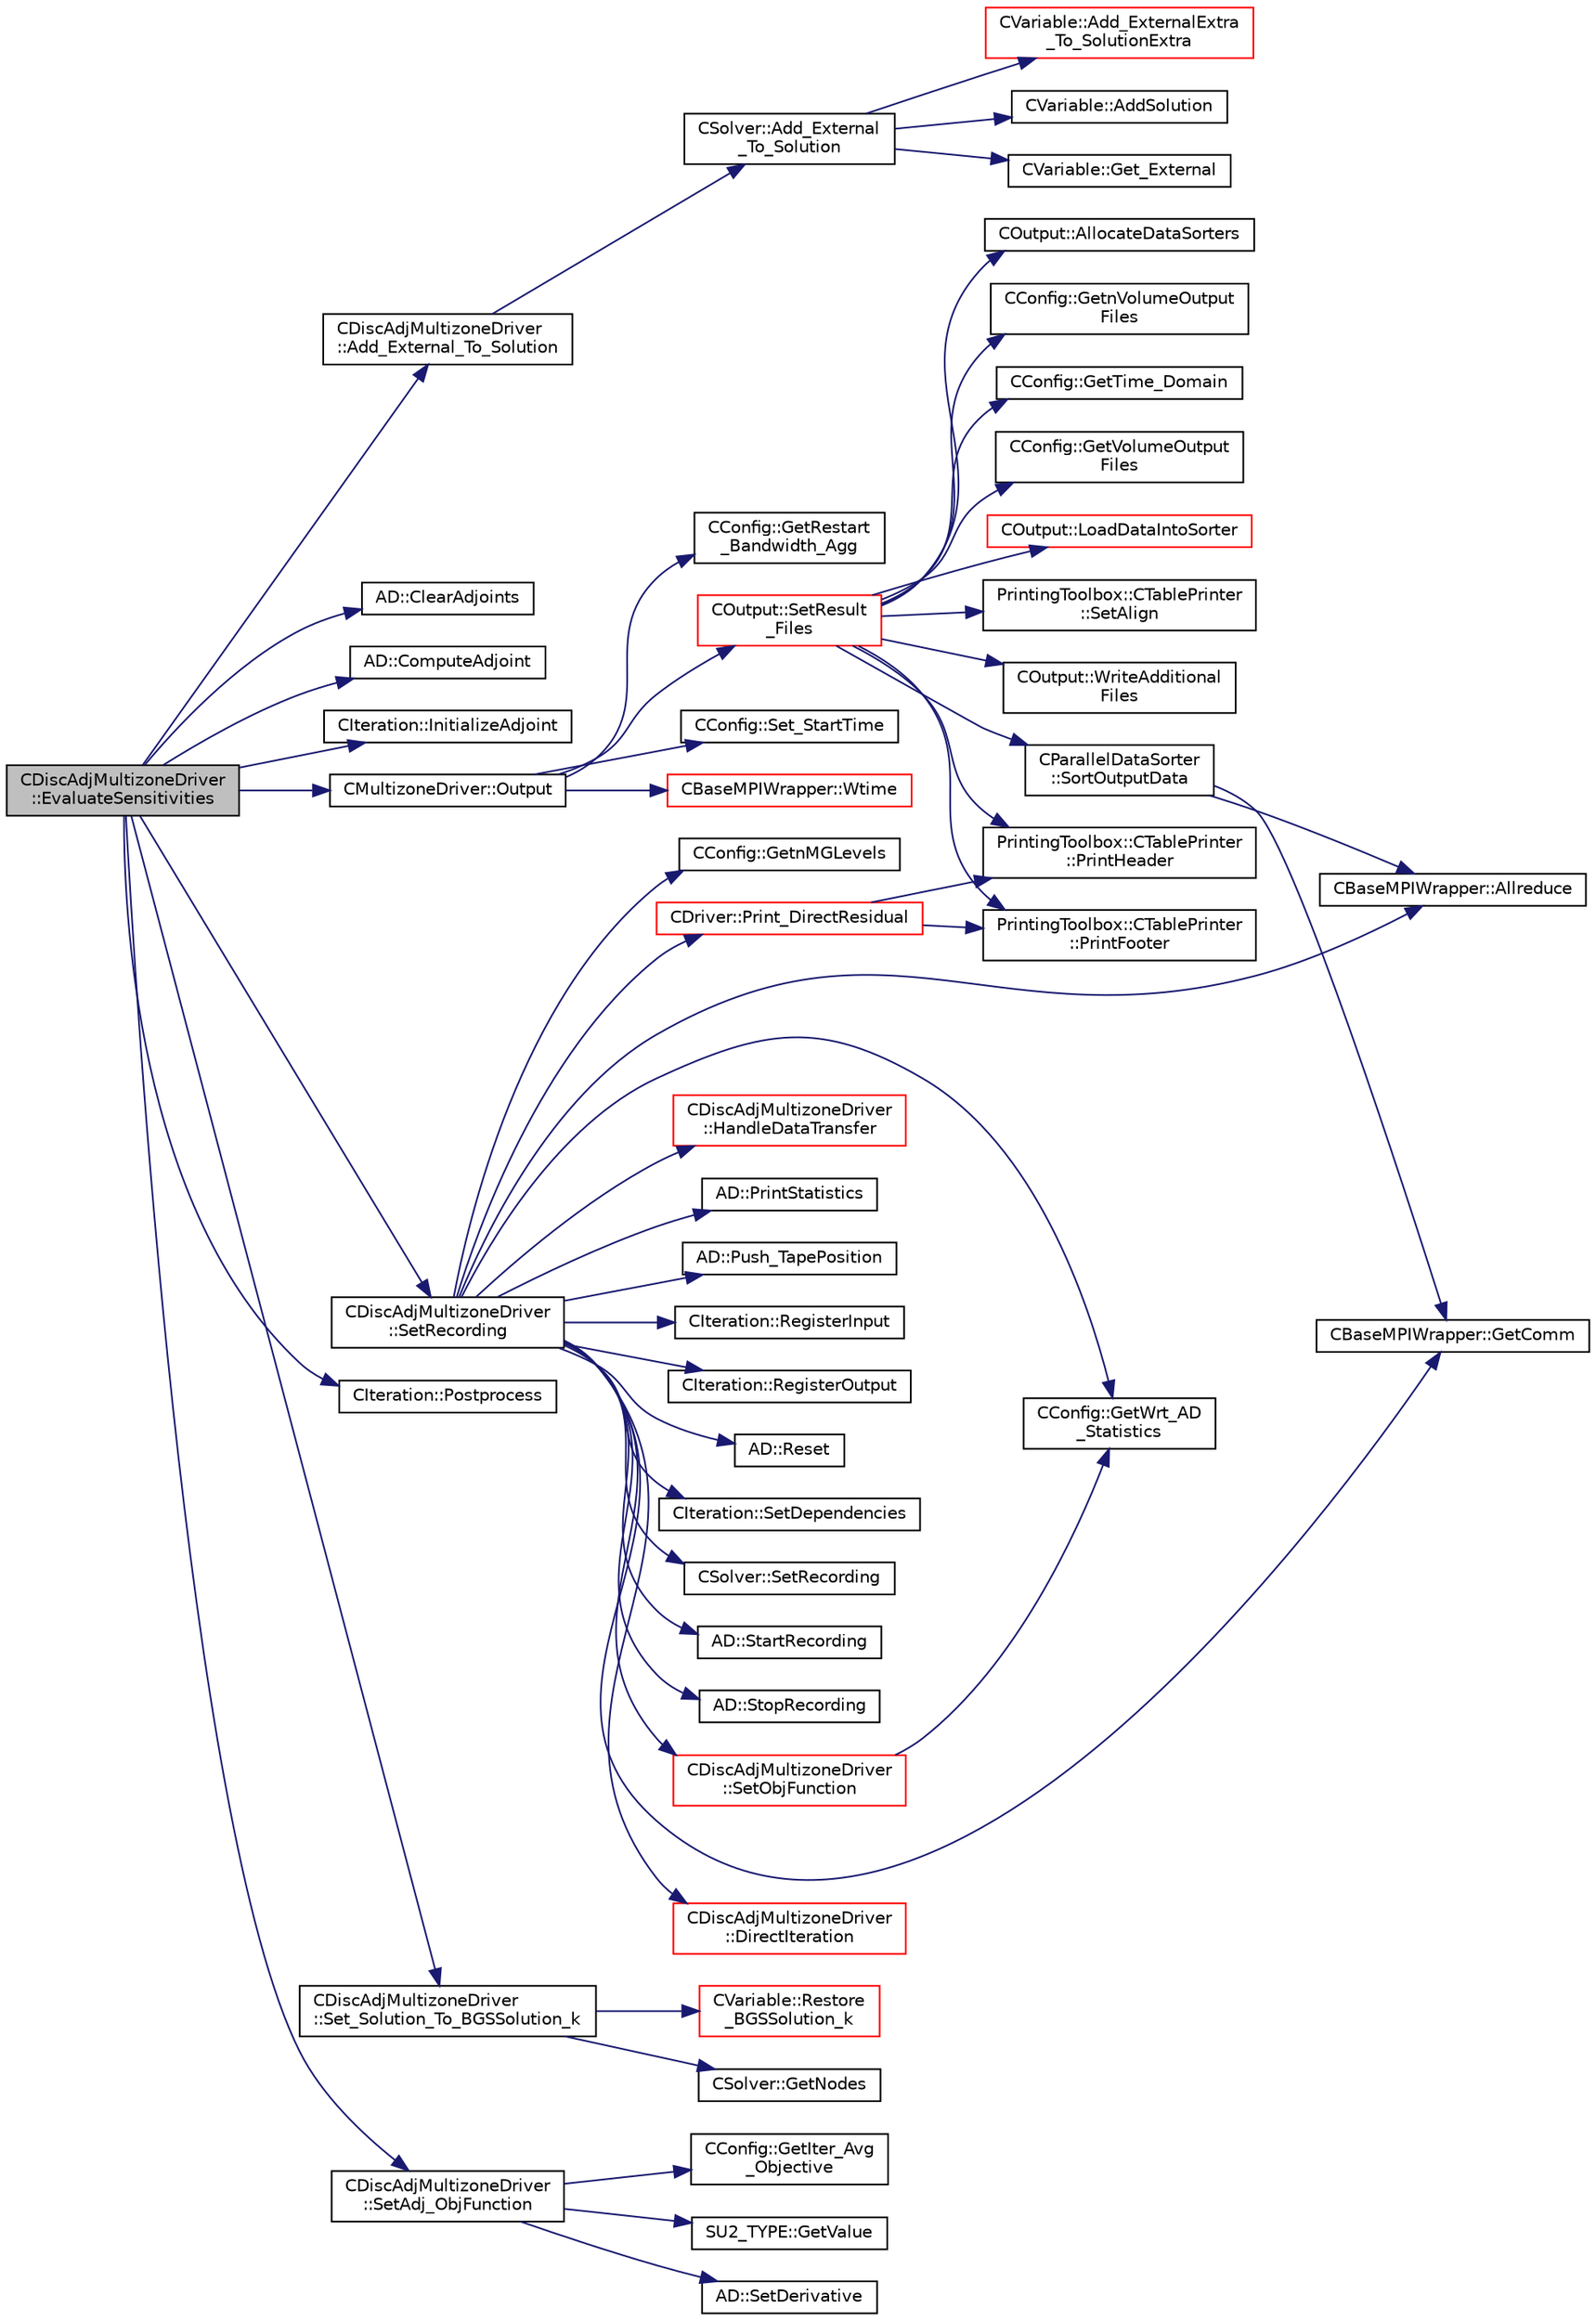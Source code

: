 digraph "CDiscAdjMultizoneDriver::EvaluateSensitivities"
{
 // LATEX_PDF_SIZE
  edge [fontname="Helvetica",fontsize="10",labelfontname="Helvetica",labelfontsize="10"];
  node [fontname="Helvetica",fontsize="10",shape=record];
  rankdir="LR";
  Node1 [label="CDiscAdjMultizoneDriver\l::EvaluateSensitivities",height=0.2,width=0.4,color="black", fillcolor="grey75", style="filled", fontcolor="black",tooltip="Evaluate sensitivites for the current adjoint solution and output files."];
  Node1 -> Node2 [color="midnightblue",fontsize="10",style="solid",fontname="Helvetica"];
  Node2 [label="CDiscAdjMultizoneDriver\l::Add_External_To_Solution",height=0.2,width=0.4,color="black", fillcolor="white", style="filled",URL="$classCDiscAdjMultizoneDriver.html#a2cb9b1f8ff31b3a3df43a7ebd415425c",tooltip="Add External_Old vector to Solution."];
  Node2 -> Node3 [color="midnightblue",fontsize="10",style="solid",fontname="Helvetica"];
  Node3 [label="CSolver::Add_External\l_To_Solution",height=0.2,width=0.4,color="black", fillcolor="white", style="filled",URL="$classCSolver.html#a0ece4e9ec78dcbcb3b9d980f01f7b17c",tooltip="Add External to Solution vector."];
  Node3 -> Node4 [color="midnightblue",fontsize="10",style="solid",fontname="Helvetica"];
  Node4 [label="CVariable::Add_ExternalExtra\l_To_SolutionExtra",height=0.2,width=0.4,color="red", fillcolor="white", style="filled",URL="$classCVariable.html#a763268a9c4a2e25b871117743251463c",tooltip="Add the external contribution to the solution for the extra adjoint solutions."];
  Node3 -> Node6 [color="midnightblue",fontsize="10",style="solid",fontname="Helvetica"];
  Node6 [label="CVariable::AddSolution",height=0.2,width=0.4,color="black", fillcolor="white", style="filled",URL="$classCVariable.html#acb44f7d71d6e55b18bd008b704327f4a",tooltip="Add a value to the solution."];
  Node3 -> Node7 [color="midnightblue",fontsize="10",style="solid",fontname="Helvetica"];
  Node7 [label="CVariable::Get_External",height=0.2,width=0.4,color="black", fillcolor="white", style="filled",URL="$classCVariable.html#a0c4aaa259185240b2af9be0dbede091e",tooltip="Get the external contributions of the problem."];
  Node1 -> Node8 [color="midnightblue",fontsize="10",style="solid",fontname="Helvetica"];
  Node8 [label="AD::ClearAdjoints",height=0.2,width=0.4,color="black", fillcolor="white", style="filled",URL="$namespaceAD.html#a6ccf47c72e8115f9e31054b4c06271c4",tooltip="Clears the currently stored adjoints but keeps the computational graph."];
  Node1 -> Node9 [color="midnightblue",fontsize="10",style="solid",fontname="Helvetica"];
  Node9 [label="AD::ComputeAdjoint",height=0.2,width=0.4,color="black", fillcolor="white", style="filled",URL="$namespaceAD.html#a02ec06d93629cdd0724d268318d4dfe7",tooltip="Computes the adjoints, i.e. the derivatives of the output with respect to the input variables."];
  Node1 -> Node10 [color="midnightblue",fontsize="10",style="solid",fontname="Helvetica"];
  Node10 [label="CIteration::InitializeAdjoint",height=0.2,width=0.4,color="black", fillcolor="white", style="filled",URL="$classCIteration.html#a18fa7f7314e6b88f8c69e4fee4ba0f11",tooltip=" "];
  Node1 -> Node11 [color="midnightblue",fontsize="10",style="solid",fontname="Helvetica"];
  Node11 [label="CMultizoneDriver::Output",height=0.2,width=0.4,color="black", fillcolor="white", style="filled",URL="$classCMultizoneDriver.html#ad9b12dc5194755d1a06023898b056bcb",tooltip="Output the solution in solution file."];
  Node11 -> Node12 [color="midnightblue",fontsize="10",style="solid",fontname="Helvetica"];
  Node12 [label="CConfig::GetRestart\l_Bandwidth_Agg",height=0.2,width=0.4,color="black", fillcolor="white", style="filled",URL="$classCConfig.html#a60b72ebe49a6d318584944af24435989",tooltip="Set the sum of the bandwidth for writing binary restarts (to be averaged later)."];
  Node11 -> Node13 [color="midnightblue",fontsize="10",style="solid",fontname="Helvetica"];
  Node13 [label="CConfig::Set_StartTime",height=0.2,width=0.4,color="black", fillcolor="white", style="filled",URL="$classCConfig.html#aedf3896a475f7729d217dfe27f6da3e8",tooltip="Set the start time to track a phase of the code (preprocessing, compute, output)."];
  Node11 -> Node14 [color="midnightblue",fontsize="10",style="solid",fontname="Helvetica"];
  Node14 [label="COutput::SetResult\l_Files",height=0.2,width=0.4,color="red", fillcolor="white", style="filled",URL="$classCOutput.html#a8cae0e94e8769f55d5865df600acbc2f",tooltip="Loop through all requested output files and write the volume output data."];
  Node14 -> Node15 [color="midnightblue",fontsize="10",style="solid",fontname="Helvetica"];
  Node15 [label="COutput::AllocateDataSorters",height=0.2,width=0.4,color="black", fillcolor="white", style="filled",URL="$classCOutput.html#a576a9991a81b18368a1f8ad09b8c65cf",tooltip="Allocates the data sorters if necessary."];
  Node14 -> Node16 [color="midnightblue",fontsize="10",style="solid",fontname="Helvetica"];
  Node16 [label="CConfig::GetnVolumeOutput\lFiles",height=0.2,width=0.4,color="black", fillcolor="white", style="filled",URL="$classCConfig.html#a2298deab9cdc00a1c09f6e7cf6c8e07c",tooltip="GetnVolumeOutputFiles."];
  Node14 -> Node17 [color="midnightblue",fontsize="10",style="solid",fontname="Helvetica"];
  Node17 [label="CConfig::GetTime_Domain",height=0.2,width=0.4,color="black", fillcolor="white", style="filled",URL="$classCConfig.html#a85d2e3cf43b77c63642c40c235b853f3",tooltip="Check if the multizone problem is solved for time domain."];
  Node14 -> Node18 [color="midnightblue",fontsize="10",style="solid",fontname="Helvetica"];
  Node18 [label="CConfig::GetVolumeOutput\lFiles",height=0.2,width=0.4,color="black", fillcolor="white", style="filled",URL="$classCConfig.html#adfae5472df18b9be89665c415e0061df",tooltip="GetVolumeOutputFiles."];
  Node14 -> Node19 [color="midnightblue",fontsize="10",style="solid",fontname="Helvetica"];
  Node19 [label="COutput::LoadDataIntoSorter",height=0.2,width=0.4,color="red", fillcolor="white", style="filled",URL="$classCOutput.html#ac54efb9d794c522e1bef6cb4ed0d5b9f",tooltip="Load up the values of the requested volume fields into ::Local_Data array."];
  Node14 -> Node31 [color="midnightblue",fontsize="10",style="solid",fontname="Helvetica"];
  Node31 [label="PrintingToolbox::CTablePrinter\l::PrintFooter",height=0.2,width=0.4,color="black", fillcolor="white", style="filled",URL="$classPrintingToolbox_1_1CTablePrinter.html#ac1bc6229daf9b3181de565905281ee2a",tooltip="Print the footer."];
  Node14 -> Node32 [color="midnightblue",fontsize="10",style="solid",fontname="Helvetica"];
  Node32 [label="PrintingToolbox::CTablePrinter\l::PrintHeader",height=0.2,width=0.4,color="black", fillcolor="white", style="filled",URL="$classPrintingToolbox_1_1CTablePrinter.html#a475fafce69bdc78e973a2546e6e6be76",tooltip="Print the header."];
  Node14 -> Node33 [color="midnightblue",fontsize="10",style="solid",fontname="Helvetica"];
  Node33 [label="PrintingToolbox::CTablePrinter\l::SetAlign",height=0.2,width=0.4,color="black", fillcolor="white", style="filled",URL="$classPrintingToolbox_1_1CTablePrinter.html#ad3691499a7bfa024bf97a7fc00ef33c7",tooltip="Set the alignment of the table entries (CENTER only works for the header at the moment)."];
  Node14 -> Node34 [color="midnightblue",fontsize="10",style="solid",fontname="Helvetica"];
  Node34 [label="CParallelDataSorter\l::SortOutputData",height=0.2,width=0.4,color="black", fillcolor="white", style="filled",URL="$classCParallelDataSorter.html#a44dd56ef2671d15e21eacf3fda758a83",tooltip="Sort the output data for each grid node into a linear partitioning across all processors."];
  Node34 -> Node35 [color="midnightblue",fontsize="10",style="solid",fontname="Helvetica"];
  Node35 [label="CBaseMPIWrapper::Allreduce",height=0.2,width=0.4,color="black", fillcolor="white", style="filled",URL="$classCBaseMPIWrapper.html#a381d4b3738c09d92ee1ae9f89715b541",tooltip=" "];
  Node34 -> Node36 [color="midnightblue",fontsize="10",style="solid",fontname="Helvetica"];
  Node36 [label="CBaseMPIWrapper::GetComm",height=0.2,width=0.4,color="black", fillcolor="white", style="filled",URL="$classCBaseMPIWrapper.html#a8154391fc3522954802889d81d4ef5da",tooltip=" "];
  Node14 -> Node37 [color="midnightblue",fontsize="10",style="solid",fontname="Helvetica"];
  Node37 [label="COutput::WriteAdditional\lFiles",height=0.2,width=0.4,color="black", fillcolor="white", style="filled",URL="$classCOutput.html#a62857be8ebc907de66597e5ce40d9434",tooltip="Write any additional files defined for the current solver."];
  Node11 -> Node81 [color="midnightblue",fontsize="10",style="solid",fontname="Helvetica"];
  Node81 [label="CBaseMPIWrapper::Wtime",height=0.2,width=0.4,color="red", fillcolor="white", style="filled",URL="$classCBaseMPIWrapper.html#adcf32aa628d4b515e8835bc5c56fbf08",tooltip=" "];
  Node1 -> Node91 [color="midnightblue",fontsize="10",style="solid",fontname="Helvetica"];
  Node91 [label="CIteration::Postprocess",height=0.2,width=0.4,color="black", fillcolor="white", style="filled",URL="$classCIteration.html#ad306d277e9a09f6e6c6d08590aa234a6",tooltip="A virtual member."];
  Node1 -> Node92 [color="midnightblue",fontsize="10",style="solid",fontname="Helvetica"];
  Node92 [label="CDiscAdjMultizoneDriver\l::Set_Solution_To_BGSSolution_k",height=0.2,width=0.4,color="black", fillcolor="white", style="filled",URL="$classCDiscAdjMultizoneDriver.html#a34a0cbc7038b9cf16d5aeab16c4c06f0",tooltip="Puts BGSSolution_k back into Solution."];
  Node92 -> Node93 [color="midnightblue",fontsize="10",style="solid",fontname="Helvetica"];
  Node93 [label="CSolver::GetNodes",height=0.2,width=0.4,color="black", fillcolor="white", style="filled",URL="$classCSolver.html#af3198e52a2ea377bb765647b5e697197",tooltip="Allow outside access to the nodes of the solver, containing conservatives, primitives,..."];
  Node92 -> Node94 [color="midnightblue",fontsize="10",style="solid",fontname="Helvetica"];
  Node94 [label="CVariable::Restore\l_BGSSolution_k",height=0.2,width=0.4,color="red", fillcolor="white", style="filled",URL="$classCVariable.html#a042bec6e97bf376a7c7b0dccf25418f4",tooltip="Restore the previous BGS subiteration to solution."];
  Node1 -> Node97 [color="midnightblue",fontsize="10",style="solid",fontname="Helvetica"];
  Node97 [label="CDiscAdjMultizoneDriver\l::SetAdj_ObjFunction",height=0.2,width=0.4,color="black", fillcolor="white", style="filled",URL="$classCDiscAdjMultizoneDriver.html#a87bb701d98c2be2f71d8752925815e43",tooltip="Initialize the adjoint value of the objective function."];
  Node97 -> Node98 [color="midnightblue",fontsize="10",style="solid",fontname="Helvetica"];
  Node98 [label="CConfig::GetIter_Avg\l_Objective",height=0.2,width=0.4,color="black", fillcolor="white", style="filled",URL="$classCConfig.html#a19e72bc6263b2a0f581a9bee82bb82d2",tooltip="Number of iterations to average (reverse time integration)."];
  Node97 -> Node77 [color="midnightblue",fontsize="10",style="solid",fontname="Helvetica"];
  Node77 [label="SU2_TYPE::GetValue",height=0.2,width=0.4,color="black", fillcolor="white", style="filled",URL="$namespaceSU2__TYPE.html#adf52a59d6f4e578f7915ec9abbf7cb22",tooltip="Get the (primitive) value of the datatype (needs to be specialized for active types)."];
  Node97 -> Node99 [color="midnightblue",fontsize="10",style="solid",fontname="Helvetica"];
  Node99 [label="AD::SetDerivative",height=0.2,width=0.4,color="black", fillcolor="white", style="filled",URL="$namespaceAD.html#a49a954dc442cd06cc43cd61a451d76e5",tooltip="Sets the adjoint value at index to val."];
  Node1 -> Node100 [color="midnightblue",fontsize="10",style="solid",fontname="Helvetica"];
  Node100 [label="CDiscAdjMultizoneDriver\l::SetRecording",height=0.2,width=0.4,color="black", fillcolor="white", style="filled",URL="$classCDiscAdjMultizoneDriver.html#a6858d2798084ac58973760b98cbc268d",tooltip="Record one iteration of the primal problem within each zone."];
  Node100 -> Node35 [color="midnightblue",fontsize="10",style="solid",fontname="Helvetica"];
  Node100 -> Node101 [color="midnightblue",fontsize="10",style="solid",fontname="Helvetica"];
  Node101 [label="CDiscAdjMultizoneDriver\l::DirectIteration",height=0.2,width=0.4,color="red", fillcolor="white", style="filled",URL="$classCDiscAdjMultizoneDriver.html#a3937a5ca31d38e3f2f0e4a9a8671a79b",tooltip="Run one direct iteration in a zone."];
  Node100 -> Node36 [color="midnightblue",fontsize="10",style="solid",fontname="Helvetica"];
  Node100 -> Node104 [color="midnightblue",fontsize="10",style="solid",fontname="Helvetica"];
  Node104 [label="CConfig::GetnMGLevels",height=0.2,width=0.4,color="black", fillcolor="white", style="filled",URL="$classCConfig.html#a15a61a6f9a1d415c3509018f4916c5c1",tooltip="Get the number of multigrid levels."];
  Node100 -> Node105 [color="midnightblue",fontsize="10",style="solid",fontname="Helvetica"];
  Node105 [label="CConfig::GetWrt_AD\l_Statistics",height=0.2,width=0.4,color="black", fillcolor="white", style="filled",URL="$classCConfig.html#a1c472324b06796ce8a0f5c1da5099c75",tooltip="Get information about the computational graph (e.g. memory usage) when using AD in reverse mode."];
  Node100 -> Node106 [color="midnightblue",fontsize="10",style="solid",fontname="Helvetica"];
  Node106 [label="CDiscAdjMultizoneDriver\l::HandleDataTransfer",height=0.2,width=0.4,color="red", fillcolor="white", style="filled",URL="$classCDiscAdjMultizoneDriver.html#ab33de05a7a1f77dcf60014a4a35dd4f1",tooltip="Transfer data between zones and update grids when required."];
  Node100 -> Node295 [color="midnightblue",fontsize="10",style="solid",fontname="Helvetica"];
  Node295 [label="CDriver::Print_DirectResidual",height=0.2,width=0.4,color="red", fillcolor="white", style="filled",URL="$classCDriver.html#a22030bf62fe3618c4cbda58a56f450e5",tooltip="Print out the direct residuals."];
  Node295 -> Node31 [color="midnightblue",fontsize="10",style="solid",fontname="Helvetica"];
  Node295 -> Node32 [color="midnightblue",fontsize="10",style="solid",fontname="Helvetica"];
  Node100 -> Node299 [color="midnightblue",fontsize="10",style="solid",fontname="Helvetica"];
  Node299 [label="AD::PrintStatistics",height=0.2,width=0.4,color="black", fillcolor="white", style="filled",URL="$namespaceAD.html#a550da7d52493ef5d414a563f9ac2f737",tooltip="Prints out tape statistics."];
  Node100 -> Node300 [color="midnightblue",fontsize="10",style="solid",fontname="Helvetica"];
  Node300 [label="AD::Push_TapePosition",height=0.2,width=0.4,color="black", fillcolor="white", style="filled",URL="$namespaceAD.html#a6346fb2cf00bd2a4b1566eb49e878b6e",tooltip="Pushes back the current tape position to the tape position's vector."];
  Node100 -> Node301 [color="midnightblue",fontsize="10",style="solid",fontname="Helvetica"];
  Node301 [label="CIteration::RegisterInput",height=0.2,width=0.4,color="black", fillcolor="white", style="filled",URL="$classCIteration.html#aa63e3b2401b2f9f0c412b99c3383d70a",tooltip=" "];
  Node100 -> Node302 [color="midnightblue",fontsize="10",style="solid",fontname="Helvetica"];
  Node302 [label="CIteration::RegisterOutput",height=0.2,width=0.4,color="black", fillcolor="white", style="filled",URL="$classCIteration.html#a922a52e44088772c44e4f9f7aa4e9759",tooltip=" "];
  Node100 -> Node303 [color="midnightblue",fontsize="10",style="solid",fontname="Helvetica"];
  Node303 [label="AD::Reset",height=0.2,width=0.4,color="black", fillcolor="white", style="filled",URL="$namespaceAD.html#a410b9fd84f6a9a3b36c3def03c2baffe",tooltip="Reset the tape structure to be ready for a new recording."];
  Node100 -> Node304 [color="midnightblue",fontsize="10",style="solid",fontname="Helvetica"];
  Node304 [label="CIteration::SetDependencies",height=0.2,width=0.4,color="black", fillcolor="white", style="filled",URL="$classCIteration.html#af9bc02ddcc406e96ca18e2b15d3a79bc",tooltip=" "];
  Node100 -> Node305 [color="midnightblue",fontsize="10",style="solid",fontname="Helvetica"];
  Node305 [label="CDiscAdjMultizoneDriver\l::SetObjFunction",height=0.2,width=0.4,color="red", fillcolor="white", style="filled",URL="$classCDiscAdjMultizoneDriver.html#aec588aee003e08d9bf7b93f54d4735fa",tooltip="Set the objective function."];
  Node305 -> Node105 [color="midnightblue",fontsize="10",style="solid",fontname="Helvetica"];
  Node100 -> Node347 [color="midnightblue",fontsize="10",style="solid",fontname="Helvetica"];
  Node347 [label="CSolver::SetRecording",height=0.2,width=0.4,color="black", fillcolor="white", style="filled",URL="$classCSolver.html#a77b00d3646bfcb6cb1998b6d8c6e2391",tooltip="A virtual member."];
  Node100 -> Node348 [color="midnightblue",fontsize="10",style="solid",fontname="Helvetica"];
  Node348 [label="AD::StartRecording",height=0.2,width=0.4,color="black", fillcolor="white", style="filled",URL="$namespaceAD.html#aa411ae358859e654be30b522fdf7a7ba",tooltip="Start the recording of the operations and involved variables. If called, the computational graph of a..."];
  Node100 -> Node349 [color="midnightblue",fontsize="10",style="solid",fontname="Helvetica"];
  Node349 [label="AD::StopRecording",height=0.2,width=0.4,color="black", fillcolor="white", style="filled",URL="$namespaceAD.html#a97670077955608a47f6cc7ee3548e424",tooltip="Stops the recording of the operations and variables."];
}
